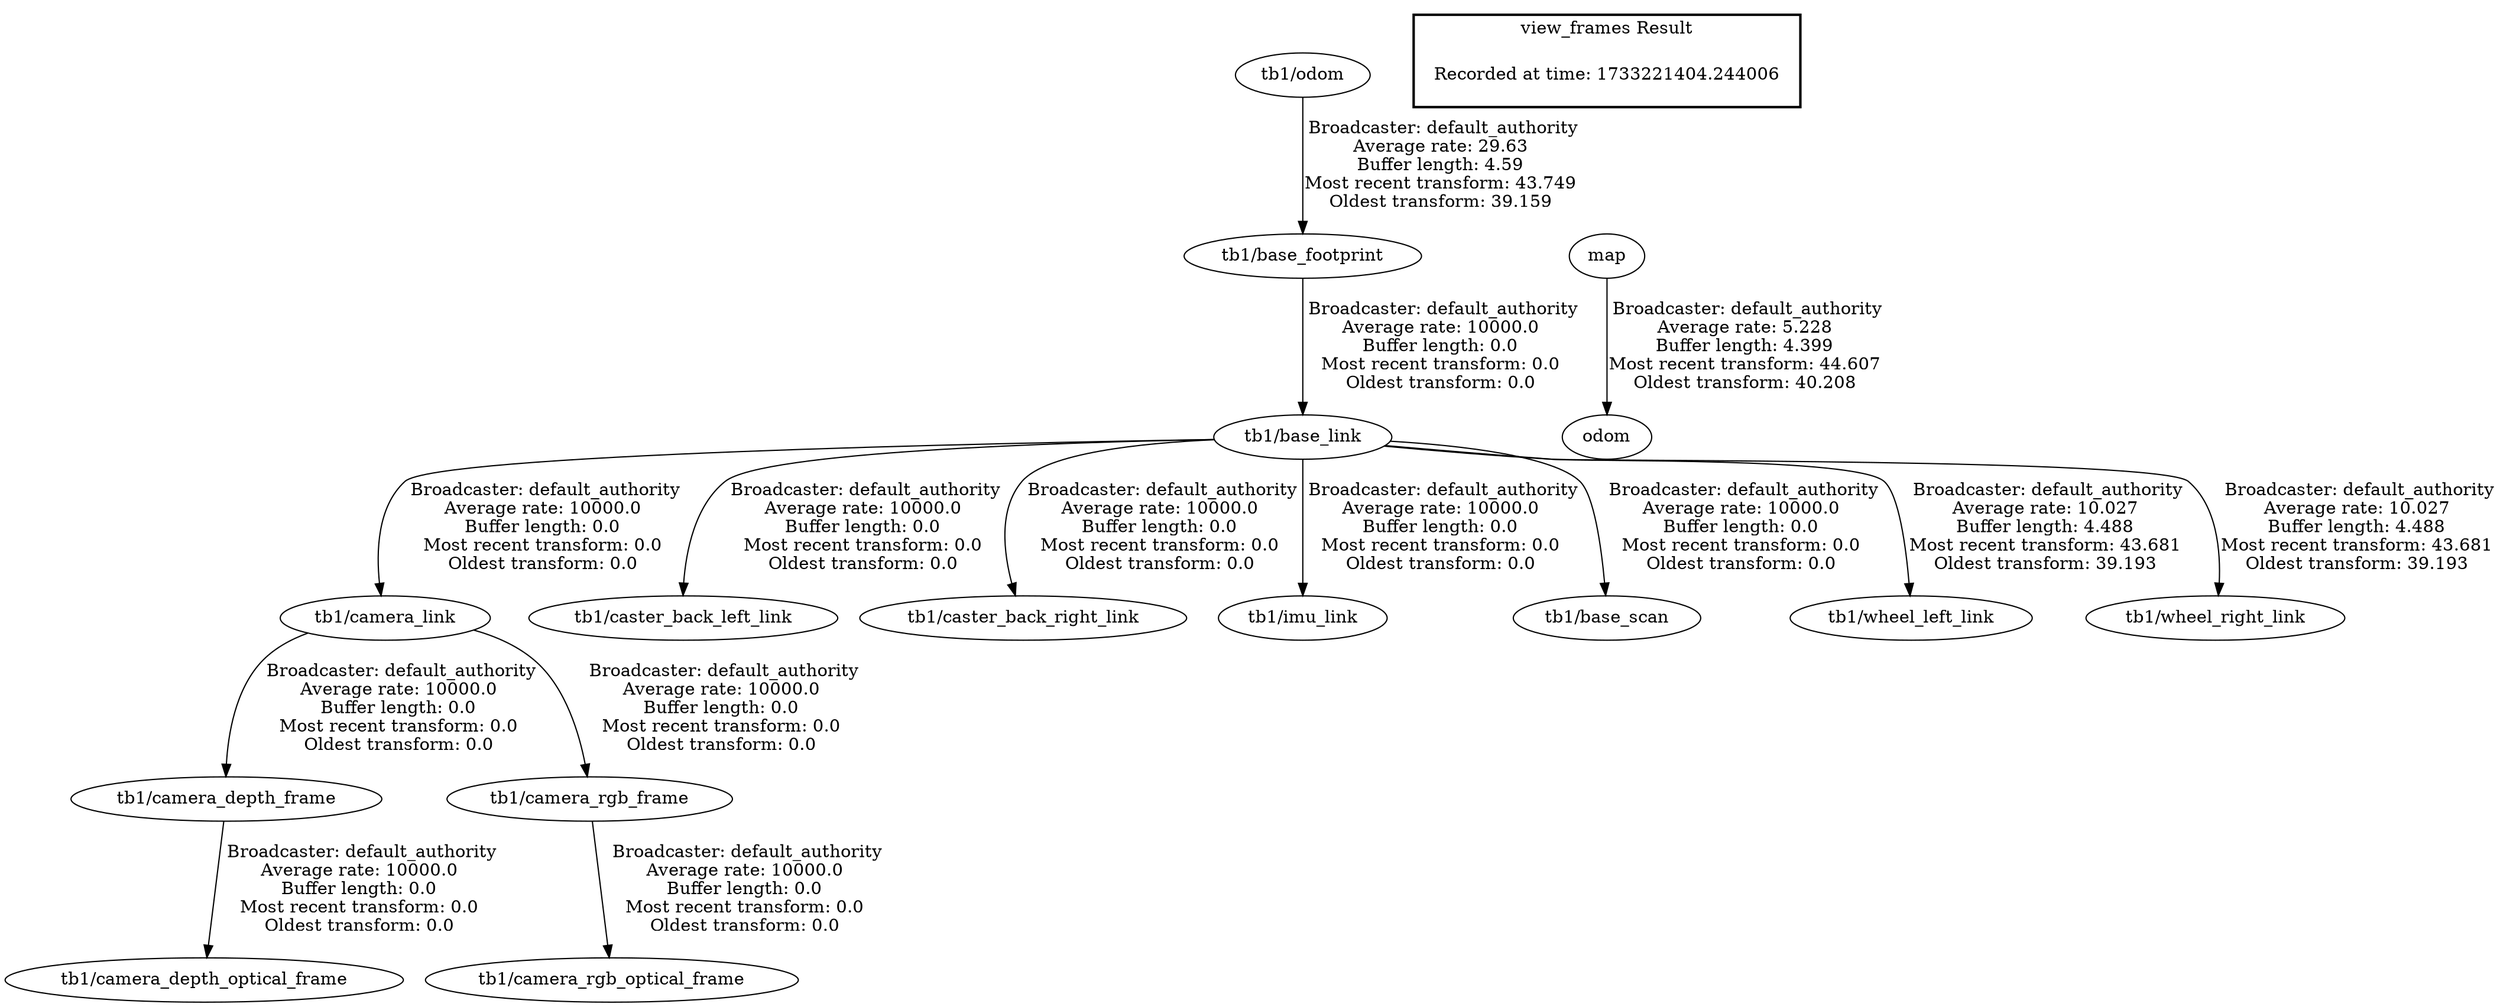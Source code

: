 digraph G {
"tb1/odom" -> "tb1/base_footprint"[label=" Broadcaster: default_authority\nAverage rate: 29.63\nBuffer length: 4.59\nMost recent transform: 43.749\nOldest transform: 39.159\n"];
"tb1/base_footprint" -> "tb1/base_link"[label=" Broadcaster: default_authority\nAverage rate: 10000.0\nBuffer length: 0.0\nMost recent transform: 0.0\nOldest transform: 0.0\n"];
"tb1/camera_link" -> "tb1/camera_depth_frame"[label=" Broadcaster: default_authority\nAverage rate: 10000.0\nBuffer length: 0.0\nMost recent transform: 0.0\nOldest transform: 0.0\n"];
"tb1/base_link" -> "tb1/camera_link"[label=" Broadcaster: default_authority\nAverage rate: 10000.0\nBuffer length: 0.0\nMost recent transform: 0.0\nOldest transform: 0.0\n"];
"tb1/camera_depth_frame" -> "tb1/camera_depth_optical_frame"[label=" Broadcaster: default_authority\nAverage rate: 10000.0\nBuffer length: 0.0\nMost recent transform: 0.0\nOldest transform: 0.0\n"];
"tb1/camera_link" -> "tb1/camera_rgb_frame"[label=" Broadcaster: default_authority\nAverage rate: 10000.0\nBuffer length: 0.0\nMost recent transform: 0.0\nOldest transform: 0.0\n"];
"tb1/camera_rgb_frame" -> "tb1/camera_rgb_optical_frame"[label=" Broadcaster: default_authority\nAverage rate: 10000.0\nBuffer length: 0.0\nMost recent transform: 0.0\nOldest transform: 0.0\n"];
"tb1/base_link" -> "tb1/caster_back_left_link"[label=" Broadcaster: default_authority\nAverage rate: 10000.0\nBuffer length: 0.0\nMost recent transform: 0.0\nOldest transform: 0.0\n"];
"tb1/base_link" -> "tb1/caster_back_right_link"[label=" Broadcaster: default_authority\nAverage rate: 10000.0\nBuffer length: 0.0\nMost recent transform: 0.0\nOldest transform: 0.0\n"];
"tb1/base_link" -> "tb1/imu_link"[label=" Broadcaster: default_authority\nAverage rate: 10000.0\nBuffer length: 0.0\nMost recent transform: 0.0\nOldest transform: 0.0\n"];
"tb1/base_link" -> "tb1/base_scan"[label=" Broadcaster: default_authority\nAverage rate: 10000.0\nBuffer length: 0.0\nMost recent transform: 0.0\nOldest transform: 0.0\n"];
"tb1/base_link" -> "tb1/wheel_left_link"[label=" Broadcaster: default_authority\nAverage rate: 10.027\nBuffer length: 4.488\nMost recent transform: 43.681\nOldest transform: 39.193\n"];
"tb1/base_link" -> "tb1/wheel_right_link"[label=" Broadcaster: default_authority\nAverage rate: 10.027\nBuffer length: 4.488\nMost recent transform: 43.681\nOldest transform: 39.193\n"];
"map" -> "odom"[label=" Broadcaster: default_authority\nAverage rate: 5.228\nBuffer length: 4.399\nMost recent transform: 44.607\nOldest transform: 40.208\n"];
edge [style=invis];
 subgraph cluster_legend { style=bold; color=black; label ="view_frames Result";
"Recorded at time: 1733221404.244006"[ shape=plaintext ] ;
}->"map";
}